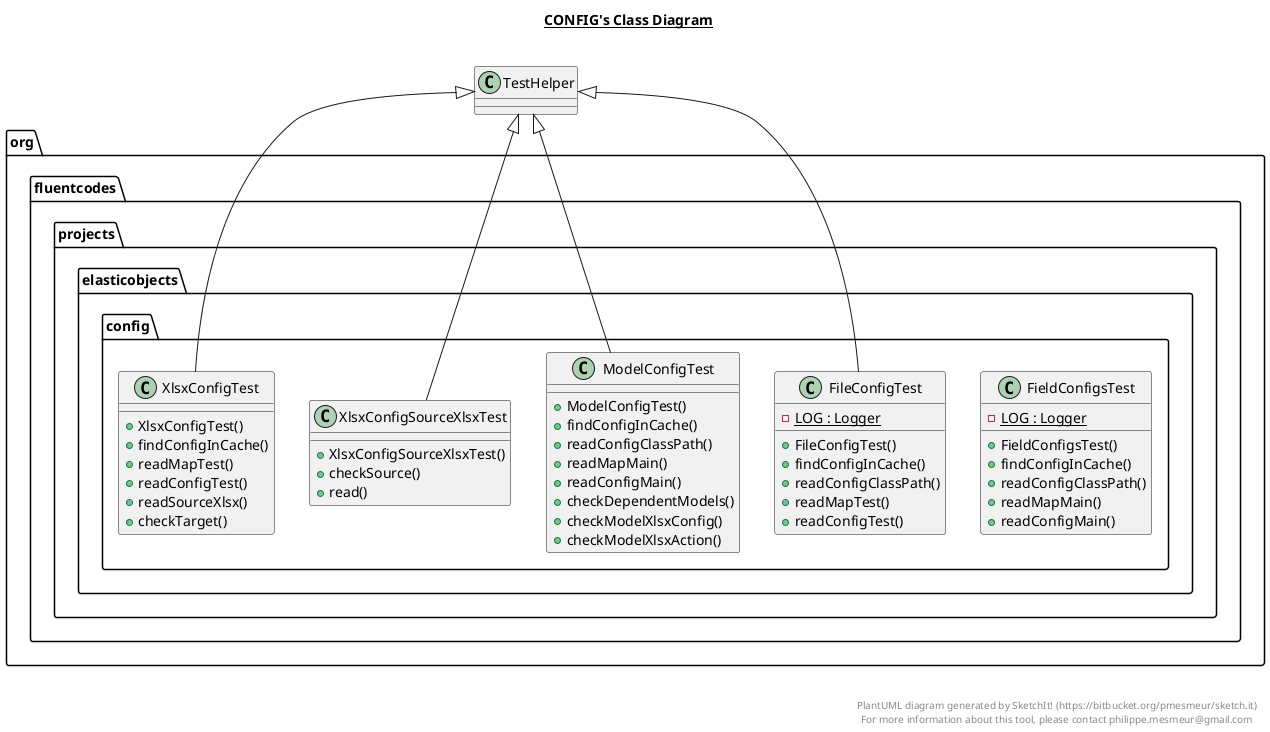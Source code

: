 @startuml

title __CONFIG's Class Diagram__\n

  package org.fluentcodes.projects.elasticobjects {
    package org.fluentcodes.projects.elasticobjects.config {
      class FieldConfigsTest {
          {static} - LOG : Logger
          + FieldConfigsTest()
          + findConfigInCache()
          + readConfigClassPath()
          + readMapMain()
          + readConfigMain()
      }
    }
  }
  

  package org.fluentcodes.projects.elasticobjects {
    package org.fluentcodes.projects.elasticobjects.config {
      class FileConfigTest {
          {static} - LOG : Logger
          + FileConfigTest()
          + findConfigInCache()
          + readConfigClassPath()
          + readMapTest()
          + readConfigTest()
      }
    }
  }
  

  package org.fluentcodes.projects.elasticobjects {
    package org.fluentcodes.projects.elasticobjects.config {
      class ModelConfigTest {
          + ModelConfigTest()
          + findConfigInCache()
          + readConfigClassPath()
          + readMapMain()
          + readConfigMain()
          + checkDependentModels()
          + checkModelXlsxConfig()
          + checkModelXlsxAction()
      }
    }
  }
  

  package org.fluentcodes.projects.elasticobjects {
    package org.fluentcodes.projects.elasticobjects.config {
      class XlsxConfigSourceXlsxTest {
          + XlsxConfigSourceXlsxTest()
          + checkSource()
          + read()
      }
    }
  }
  

  package org.fluentcodes.projects.elasticobjects {
    package org.fluentcodes.projects.elasticobjects.config {
      class XlsxConfigTest {
          + XlsxConfigTest()
          + findConfigInCache()
          + readMapTest()
          + readConfigTest()
          + readSourceXlsx()
          + checkTarget()
      }
    }
  }
  

  FileConfigTest -up-|> TestHelper
  ModelConfigTest -up-|> TestHelper
  XlsxConfigSourceXlsxTest -up-|> TestHelper
  XlsxConfigTest -up-|> TestHelper


right footer


PlantUML diagram generated by SketchIt! (https://bitbucket.org/pmesmeur/sketch.it)
For more information about this tool, please contact philippe.mesmeur@gmail.com
endfooter

@enduml

